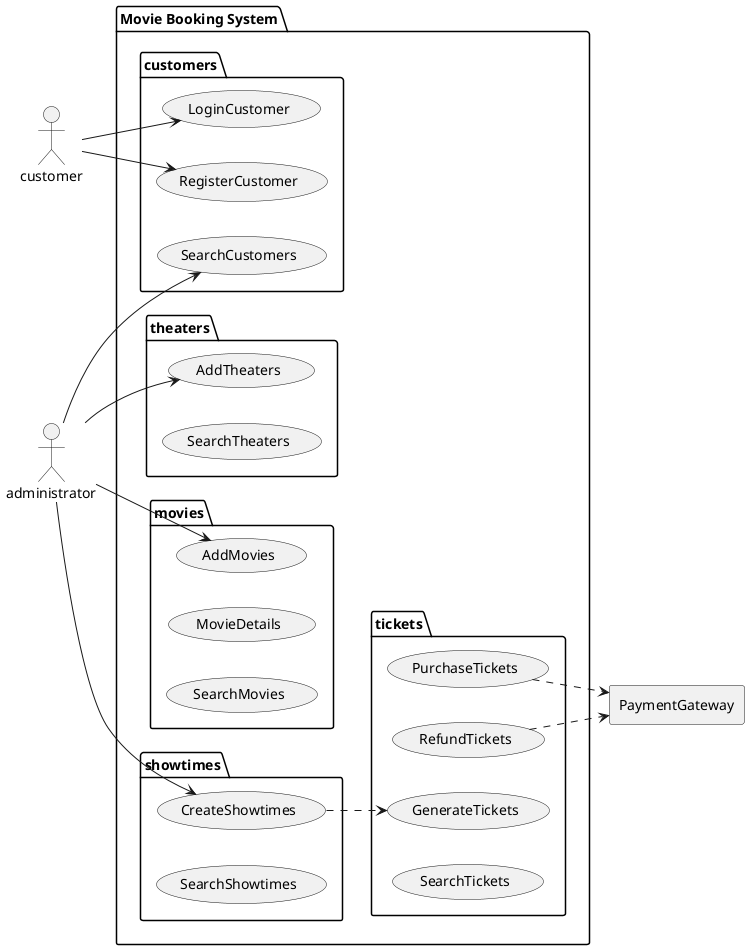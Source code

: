 @startuml

@startuml
left to right direction
actor customer
actor administrator
rectangle PaymentGateway

package "Movie Booking System" as mbs {
package theaters {
usecase AddTheaters
usecase SearchTheaters
}

package movies {
    usecase AddMovies
    usecase MovieDetails
    usecase SearchMovies
}

package customers {
    usecase SearchCustomers
    usecase RegisterCustomer
    usecase LoginCustomer

}

package showtimes {
    usecase CreateShowtimes
    usecase SearchShowtimes
}

package tickets {
    usecase PurchaseTickets
    usecase RefundTickets
    usecase GenerateTickets
    usecase SearchTickets
}

}

administrator --> AddTheaters
administrator --> AddMovies
administrator --> SearchCustomers
administrator --> CreateShowtimes

customer --> RegisterCustomer
customer --> LoginCustomer

PurchaseTickets ..> PaymentGateway
RefundTickets ..> PaymentGateway
CreateShowtimes ..> GenerateTickets

@enduml

@enduml